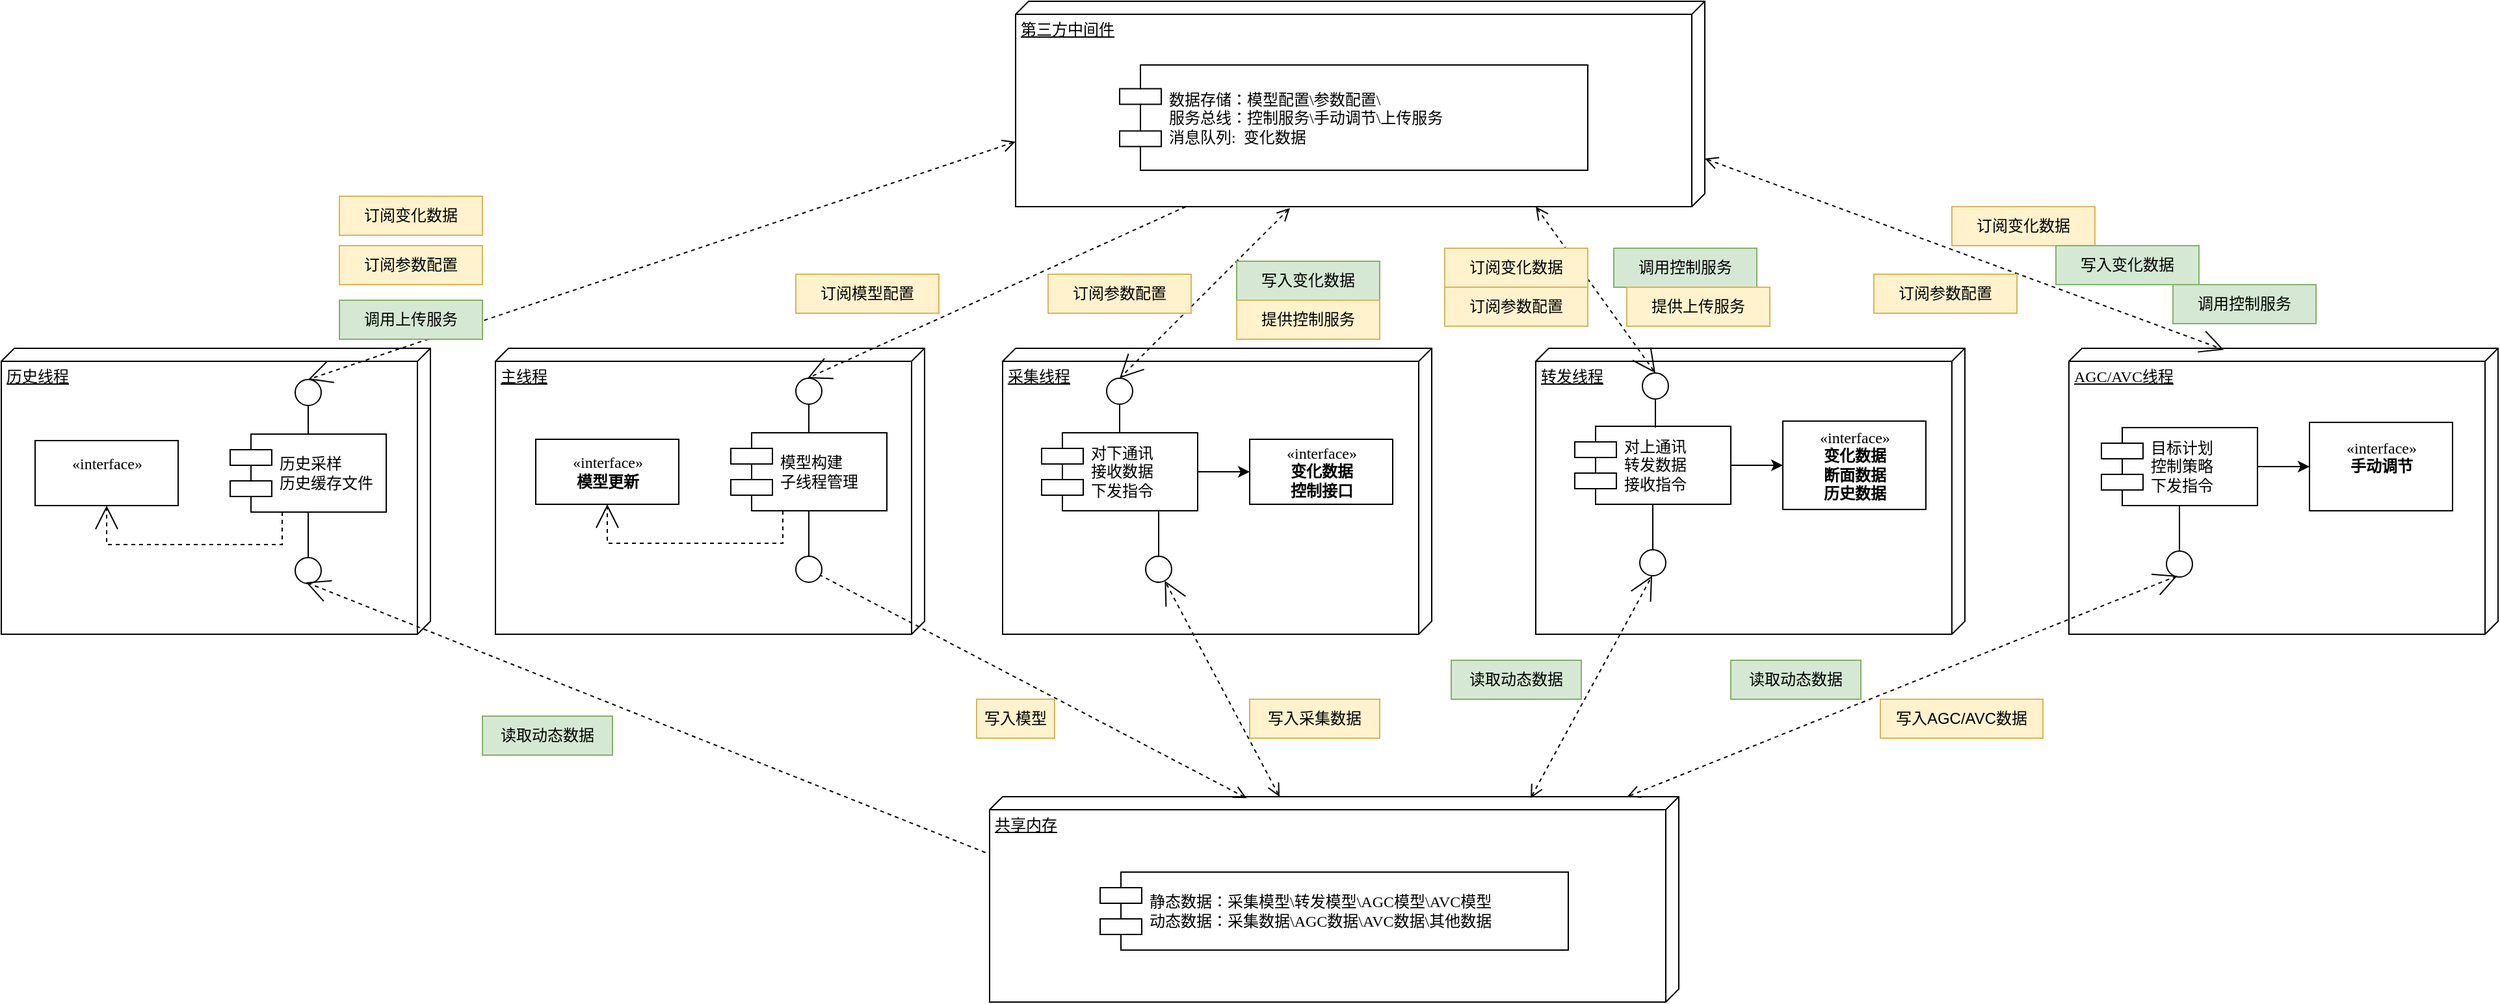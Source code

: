 <mxfile version="26.1.1">
  <diagram name="Page-1" id="5f0bae14-7c28-e335-631c-24af17079c00">
    <mxGraphModel dx="2526" dy="781" grid="1" gridSize="10" guides="1" tooltips="1" connect="1" arrows="1" fold="1" page="1" pageScale="1" pageWidth="1100" pageHeight="850" background="none" math="0" shadow="0">
      <root>
        <mxCell id="0" />
        <mxCell id="1" parent="0" />
        <mxCell id="39150e848f15840c-1" value="主线程" style="verticalAlign=top;align=left;spacingTop=8;spacingLeft=2;spacingRight=12;shape=cube;size=10;direction=south;fontStyle=4;html=1;rounded=0;shadow=0;comic=0;labelBackgroundColor=none;strokeWidth=1;fontFamily=Verdana;fontSize=12" parent="1" vertex="1">
          <mxGeometry x="120" y="267" width="330" height="220" as="geometry" />
        </mxCell>
        <mxCell id="39150e848f15840c-2" value="采集线程" style="verticalAlign=top;align=left;spacingTop=8;spacingLeft=2;spacingRight=12;shape=cube;size=10;direction=south;fontStyle=4;html=1;rounded=0;shadow=0;comic=0;labelBackgroundColor=none;strokeWidth=1;fontFamily=Verdana;fontSize=12" parent="1" vertex="1">
          <mxGeometry x="510" y="267" width="330" height="220" as="geometry" />
        </mxCell>
        <mxCell id="39150e848f15840c-3" value="共享内存" style="verticalAlign=top;align=left;spacingTop=8;spacingLeft=2;spacingRight=12;shape=cube;size=10;direction=south;fontStyle=4;html=1;rounded=0;shadow=0;comic=0;labelBackgroundColor=none;strokeWidth=1;fontFamily=Verdana;fontSize=12" parent="1" vertex="1">
          <mxGeometry x="500" y="612" width="530" height="158" as="geometry" />
        </mxCell>
        <mxCell id="39150e848f15840c-4" value="«interface»&lt;br&gt;&lt;b&gt;模型更新&lt;/b&gt;" style="html=1;rounded=0;shadow=0;comic=0;labelBackgroundColor=none;strokeWidth=1;fontFamily=Verdana;fontSize=12;align=center;" parent="1" vertex="1">
          <mxGeometry x="151" y="337" width="110" height="50" as="geometry" />
        </mxCell>
        <mxCell id="39150e848f15840c-5" value="模型构建&lt;div&gt;子线程管理&lt;/div&gt;" style="shape=component;align=left;spacingLeft=36;rounded=0;shadow=0;comic=0;labelBackgroundColor=none;strokeWidth=1;fontFamily=Verdana;fontSize=12;html=1;" parent="1" vertex="1">
          <mxGeometry x="301" y="332" width="120" height="60" as="geometry" />
        </mxCell>
        <mxCell id="39150e848f15840c-6" value="" style="ellipse;whiteSpace=wrap;html=1;rounded=0;shadow=0;comic=0;labelBackgroundColor=none;strokeWidth=1;fontFamily=Verdana;fontSize=12;align=center;" parent="1" vertex="1">
          <mxGeometry x="351" y="427" width="20" height="20" as="geometry" />
        </mxCell>
        <mxCell id="gok9Ai7LqvoJ1hXdXVOz-11" style="edgeStyle=orthogonalEdgeStyle;rounded=0;orthogonalLoop=1;jettySize=auto;html=1;" edge="1" parent="1" source="39150e848f15840c-7" target="39150e848f15840c-8">
          <mxGeometry relative="1" as="geometry" />
        </mxCell>
        <mxCell id="39150e848f15840c-7" value="对下通讯&lt;div&gt;接收数据&lt;/div&gt;&lt;div&gt;下发指令&lt;/div&gt;" style="shape=component;align=left;spacingLeft=36;rounded=0;shadow=0;comic=0;labelBackgroundColor=none;strokeWidth=1;fontFamily=Verdana;fontSize=12;html=1;" parent="1" vertex="1">
          <mxGeometry x="540" y="332" width="120" height="60" as="geometry" />
        </mxCell>
        <mxCell id="39150e848f15840c-8" value="«interface»&lt;br&gt;&lt;b&gt;变化数据&lt;/b&gt;&lt;div&gt;&lt;b&gt;控制接口&lt;/b&gt;&lt;/div&gt;" style="html=1;rounded=0;shadow=0;comic=0;labelBackgroundColor=none;strokeWidth=1;fontFamily=Verdana;fontSize=12;align=center;" parent="1" vertex="1">
          <mxGeometry x="700" y="337" width="110" height="50" as="geometry" />
        </mxCell>
        <mxCell id="39150e848f15840c-9" value="" style="ellipse;whiteSpace=wrap;html=1;rounded=0;shadow=0;comic=0;labelBackgroundColor=none;strokeWidth=1;fontFamily=Verdana;fontSize=12;align=center;" parent="1" vertex="1">
          <mxGeometry x="620" y="427" width="20" height="20" as="geometry" />
        </mxCell>
        <mxCell id="39150e848f15840c-10" value="静态数据：采集模型\转发模型\AGC模型\AVC模型&lt;div&gt;动态数据：采集数据\AGC数据\AVC数据\其他数据&lt;/div&gt;" style="shape=component;align=left;spacingLeft=36;rounded=0;shadow=0;comic=0;labelBackgroundColor=none;strokeWidth=1;fontFamily=Verdana;fontSize=12;html=1;" parent="1" vertex="1">
          <mxGeometry x="585" y="670" width="360" height="60" as="geometry" />
        </mxCell>
        <mxCell id="39150e848f15840c-11" style="edgeStyle=none;rounded=0;html=1;dashed=1;labelBackgroundColor=none;startArrow=open;startFill=0;startSize=8;endArrow=none;endFill=0;endSize=16;fontFamily=Verdana;fontSize=12;exitX=0.007;exitY=0.627;exitDx=0;exitDy=0;exitPerimeter=0;" parent="1" source="39150e848f15840c-3" target="39150e848f15840c-6" edge="1">
          <mxGeometry relative="1" as="geometry" />
        </mxCell>
        <mxCell id="39150e848f15840c-12" style="edgeStyle=none;rounded=0;html=1;dashed=1;labelBackgroundColor=none;startArrow=open;startFill=0;startSize=8;endArrow=open;endFill=0;endSize=16;fontFamily=Verdana;fontSize=12;" parent="1" source="39150e848f15840c-3" target="39150e848f15840c-9" edge="1">
          <mxGeometry relative="1" as="geometry" />
        </mxCell>
        <mxCell id="39150e848f15840c-13" style="edgeStyle=elbowEdgeStyle;rounded=0;html=1;labelBackgroundColor=none;startArrow=none;startFill=0;startSize=8;endArrow=none;endFill=0;endSize=16;fontFamily=Verdana;fontSize=12;" parent="1" source="39150e848f15840c-9" target="39150e848f15840c-7" edge="1">
          <mxGeometry relative="1" as="geometry" />
        </mxCell>
        <mxCell id="39150e848f15840c-14" style="edgeStyle=elbowEdgeStyle;rounded=0;html=1;labelBackgroundColor=none;startArrow=none;startFill=0;startSize=8;endArrow=none;endFill=0;endSize=16;fontFamily=Verdana;fontSize=12;" parent="1" source="39150e848f15840c-6" target="39150e848f15840c-5" edge="1">
          <mxGeometry relative="1" as="geometry" />
        </mxCell>
        <mxCell id="39150e848f15840c-15" style="edgeStyle=orthogonalEdgeStyle;rounded=0;html=1;labelBackgroundColor=none;startArrow=none;startFill=0;startSize=8;endArrow=open;endFill=0;endSize=16;fontFamily=Verdana;fontSize=12;dashed=1;" parent="1" source="39150e848f15840c-5" target="39150e848f15840c-4" edge="1">
          <mxGeometry relative="1" as="geometry">
            <Array as="points">
              <mxPoint x="341" y="417" />
              <mxPoint x="206" y="417" />
            </Array>
          </mxGeometry>
        </mxCell>
        <mxCell id="gok9Ai7LqvoJ1hXdXVOz-1" value="写入模型" style="text;strokeColor=#d6b656;align=center;fillColor=#fff2cc;html=1;verticalAlign=middle;whiteSpace=wrap;rounded=0;" vertex="1" parent="1">
          <mxGeometry x="490" y="537" width="60" height="30" as="geometry" />
        </mxCell>
        <mxCell id="gok9Ai7LqvoJ1hXdXVOz-3" value="写入采集数据" style="text;strokeColor=#d6b656;align=center;fillColor=#fff2cc;html=1;verticalAlign=middle;whiteSpace=wrap;rounded=0;" vertex="1" parent="1">
          <mxGeometry x="700" y="537" width="100" height="30" as="geometry" />
        </mxCell>
        <mxCell id="gok9Ai7LqvoJ1hXdXVOz-4" value="转发线程" style="verticalAlign=top;align=left;spacingTop=8;spacingLeft=2;spacingRight=12;shape=cube;size=10;direction=south;fontStyle=4;html=1;rounded=0;shadow=0;comic=0;labelBackgroundColor=none;strokeWidth=1;fontFamily=Verdana;fontSize=12" vertex="1" parent="1">
          <mxGeometry x="920" y="267" width="330" height="220" as="geometry" />
        </mxCell>
        <mxCell id="gok9Ai7LqvoJ1hXdXVOz-9" style="edgeStyle=orthogonalEdgeStyle;rounded=0;orthogonalLoop=1;jettySize=auto;html=1;exitX=1;exitY=0.5;exitDx=0;exitDy=0;" edge="1" parent="1" source="gok9Ai7LqvoJ1hXdXVOz-7" target="gok9Ai7LqvoJ1hXdXVOz-8">
          <mxGeometry relative="1" as="geometry" />
        </mxCell>
        <mxCell id="gok9Ai7LqvoJ1hXdXVOz-7" value="对上通讯&lt;div&gt;转发数据&lt;/div&gt;&lt;div&gt;接收指令&lt;/div&gt;" style="shape=component;align=left;spacingLeft=36;rounded=0;shadow=0;comic=0;labelBackgroundColor=none;strokeWidth=1;fontFamily=Verdana;fontSize=12;html=1;" vertex="1" parent="1">
          <mxGeometry x="950" y="327" width="120" height="60" as="geometry" />
        </mxCell>
        <mxCell id="gok9Ai7LqvoJ1hXdXVOz-8" value="«interface»&lt;br&gt;&lt;b&gt;变化数据&lt;/b&gt;&lt;div&gt;&lt;b&gt;断面数据&lt;/b&gt;&lt;/div&gt;&lt;div&gt;&lt;b&gt;历史数据&lt;/b&gt;&lt;/div&gt;" style="html=1;rounded=0;shadow=0;comic=0;labelBackgroundColor=none;strokeWidth=1;fontFamily=Verdana;fontSize=12;align=center;" vertex="1" parent="1">
          <mxGeometry x="1110" y="323" width="110" height="68" as="geometry" />
        </mxCell>
        <mxCell id="gok9Ai7LqvoJ1hXdXVOz-12" value="" style="ellipse;whiteSpace=wrap;html=1;rounded=0;shadow=0;comic=0;labelBackgroundColor=none;strokeWidth=1;fontFamily=Verdana;fontSize=12;align=center;" vertex="1" parent="1">
          <mxGeometry x="1000" y="422" width="20" height="20" as="geometry" />
        </mxCell>
        <mxCell id="gok9Ai7LqvoJ1hXdXVOz-13" style="edgeStyle=elbowEdgeStyle;rounded=0;html=1;labelBackgroundColor=none;startArrow=none;startFill=0;startSize=8;endArrow=none;endFill=0;endSize=16;fontFamily=Verdana;fontSize=12;" edge="1" parent="1" source="gok9Ai7LqvoJ1hXdXVOz-12">
          <mxGeometry relative="1" as="geometry">
            <mxPoint x="1010" y="387" as="targetPoint" />
          </mxGeometry>
        </mxCell>
        <mxCell id="gok9Ai7LqvoJ1hXdXVOz-14" style="edgeStyle=none;rounded=0;html=1;dashed=1;labelBackgroundColor=none;startArrow=open;startFill=0;startSize=8;endArrow=open;endFill=0;endSize=16;fontFamily=Verdana;fontSize=12;exitX=0.007;exitY=0.215;exitDx=0;exitDy=0;exitPerimeter=0;" edge="1" parent="1" source="39150e848f15840c-3">
          <mxGeometry relative="1" as="geometry">
            <mxPoint x="1009.5" y="607" as="sourcePoint" />
            <mxPoint x="1009.5" y="442" as="targetPoint" />
          </mxGeometry>
        </mxCell>
        <mxCell id="gok9Ai7LqvoJ1hXdXVOz-15" value="读取动态数据" style="text;strokeColor=#82b366;align=center;fillColor=#d5e8d4;html=1;verticalAlign=middle;whiteSpace=wrap;rounded=0;" vertex="1" parent="1">
          <mxGeometry x="855" y="507" width="100" height="30" as="geometry" />
        </mxCell>
        <mxCell id="gok9Ai7LqvoJ1hXdXVOz-17" value="第三方中间件" style="verticalAlign=top;align=left;spacingTop=8;spacingLeft=2;spacingRight=12;shape=cube;size=10;direction=south;fontStyle=4;html=1;rounded=0;shadow=0;comic=0;labelBackgroundColor=none;strokeWidth=1;fontFamily=Verdana;fontSize=12" vertex="1" parent="1">
          <mxGeometry x="520" width="530" height="158" as="geometry" />
        </mxCell>
        <mxCell id="gok9Ai7LqvoJ1hXdXVOz-18" value="AGC/AVC线程" style="verticalAlign=top;align=left;spacingTop=8;spacingLeft=2;spacingRight=12;shape=cube;size=10;direction=south;fontStyle=4;html=1;rounded=0;shadow=0;comic=0;labelBackgroundColor=none;strokeWidth=1;fontFamily=Verdana;fontSize=12" vertex="1" parent="1">
          <mxGeometry x="1330" y="267" width="330" height="220" as="geometry" />
        </mxCell>
        <mxCell id="gok9Ai7LqvoJ1hXdXVOz-19" value="数据存储：模型配置\参数配置\&lt;div&gt;服务总线：控制服务\手动调节\上传服务&lt;/div&gt;&lt;div&gt;消息队列:&amp;nbsp; 变化数据&lt;/div&gt;" style="shape=component;align=left;spacingLeft=36;rounded=0;shadow=0;comic=0;labelBackgroundColor=none;strokeWidth=1;fontFamily=Verdana;fontSize=12;html=1;" vertex="1" parent="1">
          <mxGeometry x="600" y="49" width="360" height="81" as="geometry" />
        </mxCell>
        <mxCell id="gok9Ai7LqvoJ1hXdXVOz-21" style="edgeStyle=orthogonalEdgeStyle;rounded=0;orthogonalLoop=1;jettySize=auto;html=1;entryX=0.5;entryY=0;entryDx=0;entryDy=0;endArrow=none;startFill=0;" edge="1" parent="1" source="gok9Ai7LqvoJ1hXdXVOz-20" target="39150e848f15840c-5">
          <mxGeometry relative="1" as="geometry" />
        </mxCell>
        <mxCell id="gok9Ai7LqvoJ1hXdXVOz-20" value="" style="ellipse;whiteSpace=wrap;html=1;rounded=0;shadow=0;comic=0;labelBackgroundColor=none;strokeWidth=1;fontFamily=Verdana;fontSize=12;align=center;" vertex="1" parent="1">
          <mxGeometry x="351" y="290" width="20" height="20" as="geometry" />
        </mxCell>
        <mxCell id="gok9Ai7LqvoJ1hXdXVOz-22" style="edgeStyle=none;rounded=0;html=1;dashed=1;labelBackgroundColor=none;startArrow=none;startFill=0;startSize=8;endArrow=open;endFill=0;endSize=16;fontFamily=Verdana;fontSize=12;exitX=1;exitY=0.753;exitDx=0;exitDy=0;exitPerimeter=0;" edge="1" parent="1" source="gok9Ai7LqvoJ1hXdXVOz-17">
          <mxGeometry relative="1" as="geometry">
            <mxPoint x="688" y="461" as="sourcePoint" />
            <mxPoint x="360" y="290" as="targetPoint" />
          </mxGeometry>
        </mxCell>
        <mxCell id="gok9Ai7LqvoJ1hXdXVOz-23" value="订阅模型配置" style="text;strokeColor=#d6b656;align=center;fillColor=#fff2cc;html=1;verticalAlign=middle;whiteSpace=wrap;rounded=0;" vertex="1" parent="1">
          <mxGeometry x="351" y="210" width="110" height="30" as="geometry" />
        </mxCell>
        <mxCell id="gok9Ai7LqvoJ1hXdXVOz-24" style="edgeStyle=orthogonalEdgeStyle;rounded=0;orthogonalLoop=1;jettySize=auto;html=1;entryX=0.5;entryY=0;entryDx=0;entryDy=0;endArrow=none;startFill=0;" edge="1" parent="1" source="gok9Ai7LqvoJ1hXdXVOz-25">
          <mxGeometry relative="1" as="geometry">
            <mxPoint x="600" y="332" as="targetPoint" />
          </mxGeometry>
        </mxCell>
        <mxCell id="gok9Ai7LqvoJ1hXdXVOz-25" value="" style="ellipse;whiteSpace=wrap;html=1;rounded=0;shadow=0;comic=0;labelBackgroundColor=none;strokeWidth=1;fontFamily=Verdana;fontSize=12;align=center;" vertex="1" parent="1">
          <mxGeometry x="590" y="290" width="20" height="20" as="geometry" />
        </mxCell>
        <mxCell id="gok9Ai7LqvoJ1hXdXVOz-26" style="edgeStyle=none;rounded=0;html=1;dashed=1;labelBackgroundColor=none;startArrow=open;startFill=0;startSize=8;endArrow=open;endFill=0;endSize=16;fontFamily=Verdana;fontSize=12;exitX=1;exitY=0.753;exitDx=0;exitDy=0;exitPerimeter=0;entryX=0.5;entryY=0;entryDx=0;entryDy=0;" edge="1" parent="1" target="gok9Ai7LqvoJ1hXdXVOz-25">
          <mxGeometry relative="1" as="geometry">
            <mxPoint x="731" y="159" as="sourcePoint" />
            <mxPoint x="440" y="291" as="targetPoint" />
          </mxGeometry>
        </mxCell>
        <mxCell id="gok9Ai7LqvoJ1hXdXVOz-27" value="订阅参数配置" style="text;strokeColor=#d6b656;align=center;fillColor=#fff2cc;html=1;verticalAlign=middle;whiteSpace=wrap;rounded=0;" vertex="1" parent="1">
          <mxGeometry x="545" y="210" width="110" height="30" as="geometry" />
        </mxCell>
        <mxCell id="gok9Ai7LqvoJ1hXdXVOz-28" value="写入变化数据" style="text;strokeColor=#82b366;align=center;fillColor=#d5e8d4;html=1;verticalAlign=middle;whiteSpace=wrap;rounded=0;" vertex="1" parent="1">
          <mxGeometry x="690" y="200" width="110" height="30" as="geometry" />
        </mxCell>
        <mxCell id="gok9Ai7LqvoJ1hXdXVOz-29" value="提供控制服务" style="text;strokeColor=#d6b656;align=center;fillColor=#fff2cc;html=1;verticalAlign=middle;whiteSpace=wrap;rounded=0;" vertex="1" parent="1">
          <mxGeometry x="690" y="230" width="110" height="30" as="geometry" />
        </mxCell>
        <mxCell id="gok9Ai7LqvoJ1hXdXVOz-30" style="edgeStyle=orthogonalEdgeStyle;rounded=0;orthogonalLoop=1;jettySize=auto;html=1;exitX=1;exitY=0.5;exitDx=0;exitDy=0;" edge="1" parent="1" source="gok9Ai7LqvoJ1hXdXVOz-31" target="gok9Ai7LqvoJ1hXdXVOz-32">
          <mxGeometry relative="1" as="geometry" />
        </mxCell>
        <mxCell id="gok9Ai7LqvoJ1hXdXVOz-31" value="目标计划&lt;div&gt;控制策略&lt;/div&gt;&lt;div&gt;下发指令&lt;/div&gt;" style="shape=component;align=left;spacingLeft=36;rounded=0;shadow=0;comic=0;labelBackgroundColor=none;strokeWidth=1;fontFamily=Verdana;fontSize=12;html=1;" vertex="1" parent="1">
          <mxGeometry x="1355" y="328" width="120" height="60" as="geometry" />
        </mxCell>
        <mxCell id="gok9Ai7LqvoJ1hXdXVOz-32" value="«interface»&lt;br&gt;&lt;b&gt;手动调节&lt;/b&gt;&lt;div&gt;&lt;br&gt;&lt;/div&gt;" style="html=1;rounded=0;shadow=0;comic=0;labelBackgroundColor=none;strokeWidth=1;fontFamily=Verdana;fontSize=12;align=center;" vertex="1" parent="1">
          <mxGeometry x="1515" y="324" width="110" height="68" as="geometry" />
        </mxCell>
        <mxCell id="gok9Ai7LqvoJ1hXdXVOz-33" value="" style="ellipse;whiteSpace=wrap;html=1;rounded=0;shadow=0;comic=0;labelBackgroundColor=none;strokeWidth=1;fontFamily=Verdana;fontSize=12;align=center;" vertex="1" parent="1">
          <mxGeometry x="1405" y="423" width="20" height="20" as="geometry" />
        </mxCell>
        <mxCell id="gok9Ai7LqvoJ1hXdXVOz-34" style="edgeStyle=elbowEdgeStyle;rounded=0;html=1;labelBackgroundColor=none;startArrow=none;startFill=0;startSize=8;endArrow=none;endFill=0;endSize=16;fontFamily=Verdana;fontSize=12;" edge="1" parent="1" source="gok9Ai7LqvoJ1hXdXVOz-33">
          <mxGeometry relative="1" as="geometry">
            <mxPoint x="1415" y="388" as="targetPoint" />
          </mxGeometry>
        </mxCell>
        <mxCell id="gok9Ai7LqvoJ1hXdXVOz-35" style="edgeStyle=none;rounded=0;html=1;dashed=1;labelBackgroundColor=none;startArrow=open;startFill=0;startSize=8;endArrow=open;endFill=0;endSize=16;fontFamily=Verdana;fontSize=12;exitX=1;exitY=0.753;exitDx=0;exitDy=0;exitPerimeter=0;entryX=0.5;entryY=0;entryDx=0;entryDy=0;" edge="1" parent="1" target="gok9Ai7LqvoJ1hXdXVOz-46">
          <mxGeometry relative="1" as="geometry">
            <mxPoint x="920" y="158" as="sourcePoint" />
            <mxPoint x="789" y="289" as="targetPoint" />
          </mxGeometry>
        </mxCell>
        <mxCell id="gok9Ai7LqvoJ1hXdXVOz-36" value="订阅参数配置" style="text;strokeColor=#d6b656;align=center;fillColor=#fff2cc;html=1;verticalAlign=middle;whiteSpace=wrap;rounded=0;" vertex="1" parent="1">
          <mxGeometry x="850" y="220" width="110" height="30" as="geometry" />
        </mxCell>
        <mxCell id="gok9Ai7LqvoJ1hXdXVOz-38" value="调用控制服务" style="text;strokeColor=#82b366;align=center;fillColor=#d5e8d4;html=1;verticalAlign=middle;whiteSpace=wrap;rounded=0;" vertex="1" parent="1">
          <mxGeometry x="980" y="190" width="110" height="30" as="geometry" />
        </mxCell>
        <mxCell id="gok9Ai7LqvoJ1hXdXVOz-39" style="edgeStyle=none;rounded=0;html=1;dashed=1;labelBackgroundColor=none;startArrow=open;startFill=0;startSize=8;endArrow=open;endFill=0;endSize=16;fontFamily=Verdana;fontSize=12;exitX=1;exitY=0.753;exitDx=0;exitDy=0;exitPerimeter=0;entryX=0.005;entryY=0.639;entryDx=0;entryDy=0;entryPerimeter=0;" edge="1" parent="1" target="gok9Ai7LqvoJ1hXdXVOz-18">
          <mxGeometry relative="1" as="geometry">
            <mxPoint x="1050" y="121" as="sourcePoint" />
            <mxPoint x="1132" y="230" as="targetPoint" />
          </mxGeometry>
        </mxCell>
        <mxCell id="gok9Ai7LqvoJ1hXdXVOz-40" value="订阅参数配置" style="text;strokeColor=#d6b656;align=center;fillColor=#fff2cc;html=1;verticalAlign=middle;whiteSpace=wrap;rounded=0;" vertex="1" parent="1">
          <mxGeometry x="1180" y="210" width="110" height="30" as="geometry" />
        </mxCell>
        <mxCell id="gok9Ai7LqvoJ1hXdXVOz-41" value="订阅变化数据" style="text;strokeColor=#d6b656;align=center;fillColor=#fff2cc;html=1;verticalAlign=middle;whiteSpace=wrap;rounded=0;" vertex="1" parent="1">
          <mxGeometry x="1240" y="158" width="110" height="30" as="geometry" />
        </mxCell>
        <mxCell id="gok9Ai7LqvoJ1hXdXVOz-42" value="写入变化数据" style="text;strokeColor=#82b366;align=center;fillColor=#d5e8d4;html=1;verticalAlign=middle;whiteSpace=wrap;rounded=0;" vertex="1" parent="1">
          <mxGeometry x="1320" y="188" width="110" height="30" as="geometry" />
        </mxCell>
        <mxCell id="gok9Ai7LqvoJ1hXdXVOz-43" value="订阅变化数据" style="text;strokeColor=#d6b656;align=center;fillColor=#fff2cc;html=1;verticalAlign=middle;whiteSpace=wrap;rounded=0;" vertex="1" parent="1">
          <mxGeometry x="850" y="190" width="110" height="30" as="geometry" />
        </mxCell>
        <mxCell id="gok9Ai7LqvoJ1hXdXVOz-44" value="调用控制服务" style="text;strokeColor=#82b366;align=center;fillColor=#d5e8d4;html=1;verticalAlign=middle;whiteSpace=wrap;rounded=0;" vertex="1" parent="1">
          <mxGeometry x="1410" y="218" width="110" height="30" as="geometry" />
        </mxCell>
        <mxCell id="gok9Ai7LqvoJ1hXdXVOz-45" style="edgeStyle=orthogonalEdgeStyle;rounded=0;orthogonalLoop=1;jettySize=auto;html=1;entryX=0.5;entryY=0;entryDx=0;entryDy=0;endArrow=none;startFill=0;" edge="1" parent="1" source="gok9Ai7LqvoJ1hXdXVOz-46">
          <mxGeometry relative="1" as="geometry">
            <mxPoint x="1012" y="328" as="targetPoint" />
          </mxGeometry>
        </mxCell>
        <mxCell id="gok9Ai7LqvoJ1hXdXVOz-46" value="" style="ellipse;whiteSpace=wrap;html=1;rounded=0;shadow=0;comic=0;labelBackgroundColor=none;strokeWidth=1;fontFamily=Verdana;fontSize=12;align=center;" vertex="1" parent="1">
          <mxGeometry x="1002" y="286" width="20" height="20" as="geometry" />
        </mxCell>
        <mxCell id="gok9Ai7LqvoJ1hXdXVOz-47" style="edgeStyle=none;rounded=0;html=1;dashed=1;labelBackgroundColor=none;startArrow=open;startFill=0;startSize=8;endArrow=open;endFill=0;endSize=16;fontFamily=Verdana;fontSize=12;exitX=0;exitY=0.075;exitDx=0;exitDy=0;exitPerimeter=0;" edge="1" parent="1" source="39150e848f15840c-3">
          <mxGeometry relative="1" as="geometry">
            <mxPoint x="1320" y="613" as="sourcePoint" />
            <mxPoint x="1413.5" y="442" as="targetPoint" />
          </mxGeometry>
        </mxCell>
        <mxCell id="gok9Ai7LqvoJ1hXdXVOz-48" value="读取动态数据" style="text;strokeColor=#82b366;align=center;fillColor=#d5e8d4;html=1;verticalAlign=middle;whiteSpace=wrap;rounded=0;" vertex="1" parent="1">
          <mxGeometry x="1070" y="507" width="100" height="30" as="geometry" />
        </mxCell>
        <mxCell id="gok9Ai7LqvoJ1hXdXVOz-49" value="写入AGC/AVC数据" style="text;strokeColor=#d6b656;align=center;fillColor=#fff2cc;html=1;verticalAlign=middle;whiteSpace=wrap;rounded=0;" vertex="1" parent="1">
          <mxGeometry x="1185" y="537" width="125" height="30" as="geometry" />
        </mxCell>
        <mxCell id="gok9Ai7LqvoJ1hXdXVOz-50" value="历史线程" style="verticalAlign=top;align=left;spacingTop=8;spacingLeft=2;spacingRight=12;shape=cube;size=10;direction=south;fontStyle=4;html=1;rounded=0;shadow=0;comic=0;labelBackgroundColor=none;strokeWidth=1;fontFamily=Verdana;fontSize=12" vertex="1" parent="1">
          <mxGeometry x="-260" y="267" width="330" height="220" as="geometry" />
        </mxCell>
        <mxCell id="gok9Ai7LqvoJ1hXdXVOz-51" style="edgeStyle=none;rounded=0;html=1;dashed=1;labelBackgroundColor=none;startArrow=open;startFill=0;startSize=8;endArrow=open;endFill=0;endSize=16;fontFamily=Verdana;fontSize=12;exitX=1;exitY=0.753;exitDx=0;exitDy=0;exitPerimeter=0;entryX=0.5;entryY=0;entryDx=0;entryDy=0;" edge="1" parent="1" target="gok9Ai7LqvoJ1hXdXVOz-59">
          <mxGeometry relative="1" as="geometry">
            <mxPoint x="520" y="108" as="sourcePoint" />
            <mxPoint x="229" y="240" as="targetPoint" />
          </mxGeometry>
        </mxCell>
        <mxCell id="gok9Ai7LqvoJ1hXdXVOz-52" value="订阅参数配置" style="text;strokeColor=#d6b656;align=center;fillColor=#fff2cc;html=1;verticalAlign=middle;whiteSpace=wrap;rounded=0;" vertex="1" parent="1">
          <mxGeometry y="188" width="110" height="30" as="geometry" />
        </mxCell>
        <mxCell id="gok9Ai7LqvoJ1hXdXVOz-53" value="«interface»&lt;div&gt;&lt;br/&gt;&lt;/div&gt;" style="html=1;rounded=0;shadow=0;comic=0;labelBackgroundColor=none;strokeWidth=1;fontFamily=Verdana;fontSize=12;align=center;" vertex="1" parent="1">
          <mxGeometry x="-234" y="338" width="110" height="50" as="geometry" />
        </mxCell>
        <mxCell id="gok9Ai7LqvoJ1hXdXVOz-54" value="历史采样&lt;div&gt;历史缓存文件&lt;/div&gt;" style="shape=component;align=left;spacingLeft=36;rounded=0;shadow=0;comic=0;labelBackgroundColor=none;strokeWidth=1;fontFamily=Verdana;fontSize=12;html=1;" vertex="1" parent="1">
          <mxGeometry x="-84" y="333" width="120" height="60" as="geometry" />
        </mxCell>
        <mxCell id="gok9Ai7LqvoJ1hXdXVOz-55" value="" style="ellipse;whiteSpace=wrap;html=1;rounded=0;shadow=0;comic=0;labelBackgroundColor=none;strokeWidth=1;fontFamily=Verdana;fontSize=12;align=center;" vertex="1" parent="1">
          <mxGeometry x="-34" y="428" width="20" height="20" as="geometry" />
        </mxCell>
        <mxCell id="gok9Ai7LqvoJ1hXdXVOz-56" style="edgeStyle=elbowEdgeStyle;rounded=0;html=1;labelBackgroundColor=none;startArrow=none;startFill=0;startSize=8;endArrow=none;endFill=0;endSize=16;fontFamily=Verdana;fontSize=12;" edge="1" parent="1" source="gok9Ai7LqvoJ1hXdXVOz-55" target="gok9Ai7LqvoJ1hXdXVOz-54">
          <mxGeometry relative="1" as="geometry" />
        </mxCell>
        <mxCell id="gok9Ai7LqvoJ1hXdXVOz-57" style="edgeStyle=orthogonalEdgeStyle;rounded=0;html=1;labelBackgroundColor=none;startArrow=none;startFill=0;startSize=8;endArrow=open;endFill=0;endSize=16;fontFamily=Verdana;fontSize=12;dashed=1;" edge="1" parent="1" source="gok9Ai7LqvoJ1hXdXVOz-54" target="gok9Ai7LqvoJ1hXdXVOz-53">
          <mxGeometry relative="1" as="geometry">
            <Array as="points">
              <mxPoint x="-44" y="418" />
              <mxPoint x="-179" y="418" />
            </Array>
          </mxGeometry>
        </mxCell>
        <mxCell id="gok9Ai7LqvoJ1hXdXVOz-58" style="edgeStyle=orthogonalEdgeStyle;rounded=0;orthogonalLoop=1;jettySize=auto;html=1;entryX=0.5;entryY=0;entryDx=0;entryDy=0;endArrow=none;startFill=0;" edge="1" parent="1" source="gok9Ai7LqvoJ1hXdXVOz-59" target="gok9Ai7LqvoJ1hXdXVOz-54">
          <mxGeometry relative="1" as="geometry" />
        </mxCell>
        <mxCell id="gok9Ai7LqvoJ1hXdXVOz-59" value="" style="ellipse;whiteSpace=wrap;html=1;rounded=0;shadow=0;comic=0;labelBackgroundColor=none;strokeWidth=1;fontFamily=Verdana;fontSize=12;align=center;" vertex="1" parent="1">
          <mxGeometry x="-34" y="291" width="20" height="20" as="geometry" />
        </mxCell>
        <mxCell id="gok9Ai7LqvoJ1hXdXVOz-60" value="提供上传服务" style="text;strokeColor=#d6b656;align=center;fillColor=#fff2cc;html=1;verticalAlign=middle;whiteSpace=wrap;rounded=0;" vertex="1" parent="1">
          <mxGeometry x="990" y="220" width="110" height="30" as="geometry" />
        </mxCell>
        <mxCell id="gok9Ai7LqvoJ1hXdXVOz-61" value="调用上传服务" style="text;strokeColor=#82b366;align=center;fillColor=#d5e8d4;html=1;verticalAlign=middle;whiteSpace=wrap;rounded=0;" vertex="1" parent="1">
          <mxGeometry y="230" width="110" height="30" as="geometry" />
        </mxCell>
        <mxCell id="gok9Ai7LqvoJ1hXdXVOz-62" value="订阅变化数据" style="text;strokeColor=#d6b656;align=center;fillColor=#fff2cc;html=1;verticalAlign=middle;whiteSpace=wrap;rounded=0;" vertex="1" parent="1">
          <mxGeometry y="150" width="110" height="30" as="geometry" />
        </mxCell>
        <mxCell id="gok9Ai7LqvoJ1hXdXVOz-63" style="edgeStyle=none;rounded=0;html=1;dashed=1;labelBackgroundColor=none;startArrow=none;startFill=0;startSize=8;endArrow=open;endFill=0;endSize=16;fontFamily=Verdana;fontSize=12;exitX=0.272;exitY=1.006;exitDx=0;exitDy=0;exitPerimeter=0;" edge="1" parent="1" source="39150e848f15840c-3">
          <mxGeometry relative="1" as="geometry">
            <mxPoint x="490.0" y="662.982" as="sourcePoint" />
            <mxPoint x="-25.76" y="447" as="targetPoint" />
          </mxGeometry>
        </mxCell>
        <mxCell id="gok9Ai7LqvoJ1hXdXVOz-64" value="读取动态数据" style="text;strokeColor=#82b366;align=center;fillColor=#d5e8d4;html=1;verticalAlign=middle;whiteSpace=wrap;rounded=0;" vertex="1" parent="1">
          <mxGeometry x="110" y="550" width="100" height="30" as="geometry" />
        </mxCell>
      </root>
    </mxGraphModel>
  </diagram>
</mxfile>
